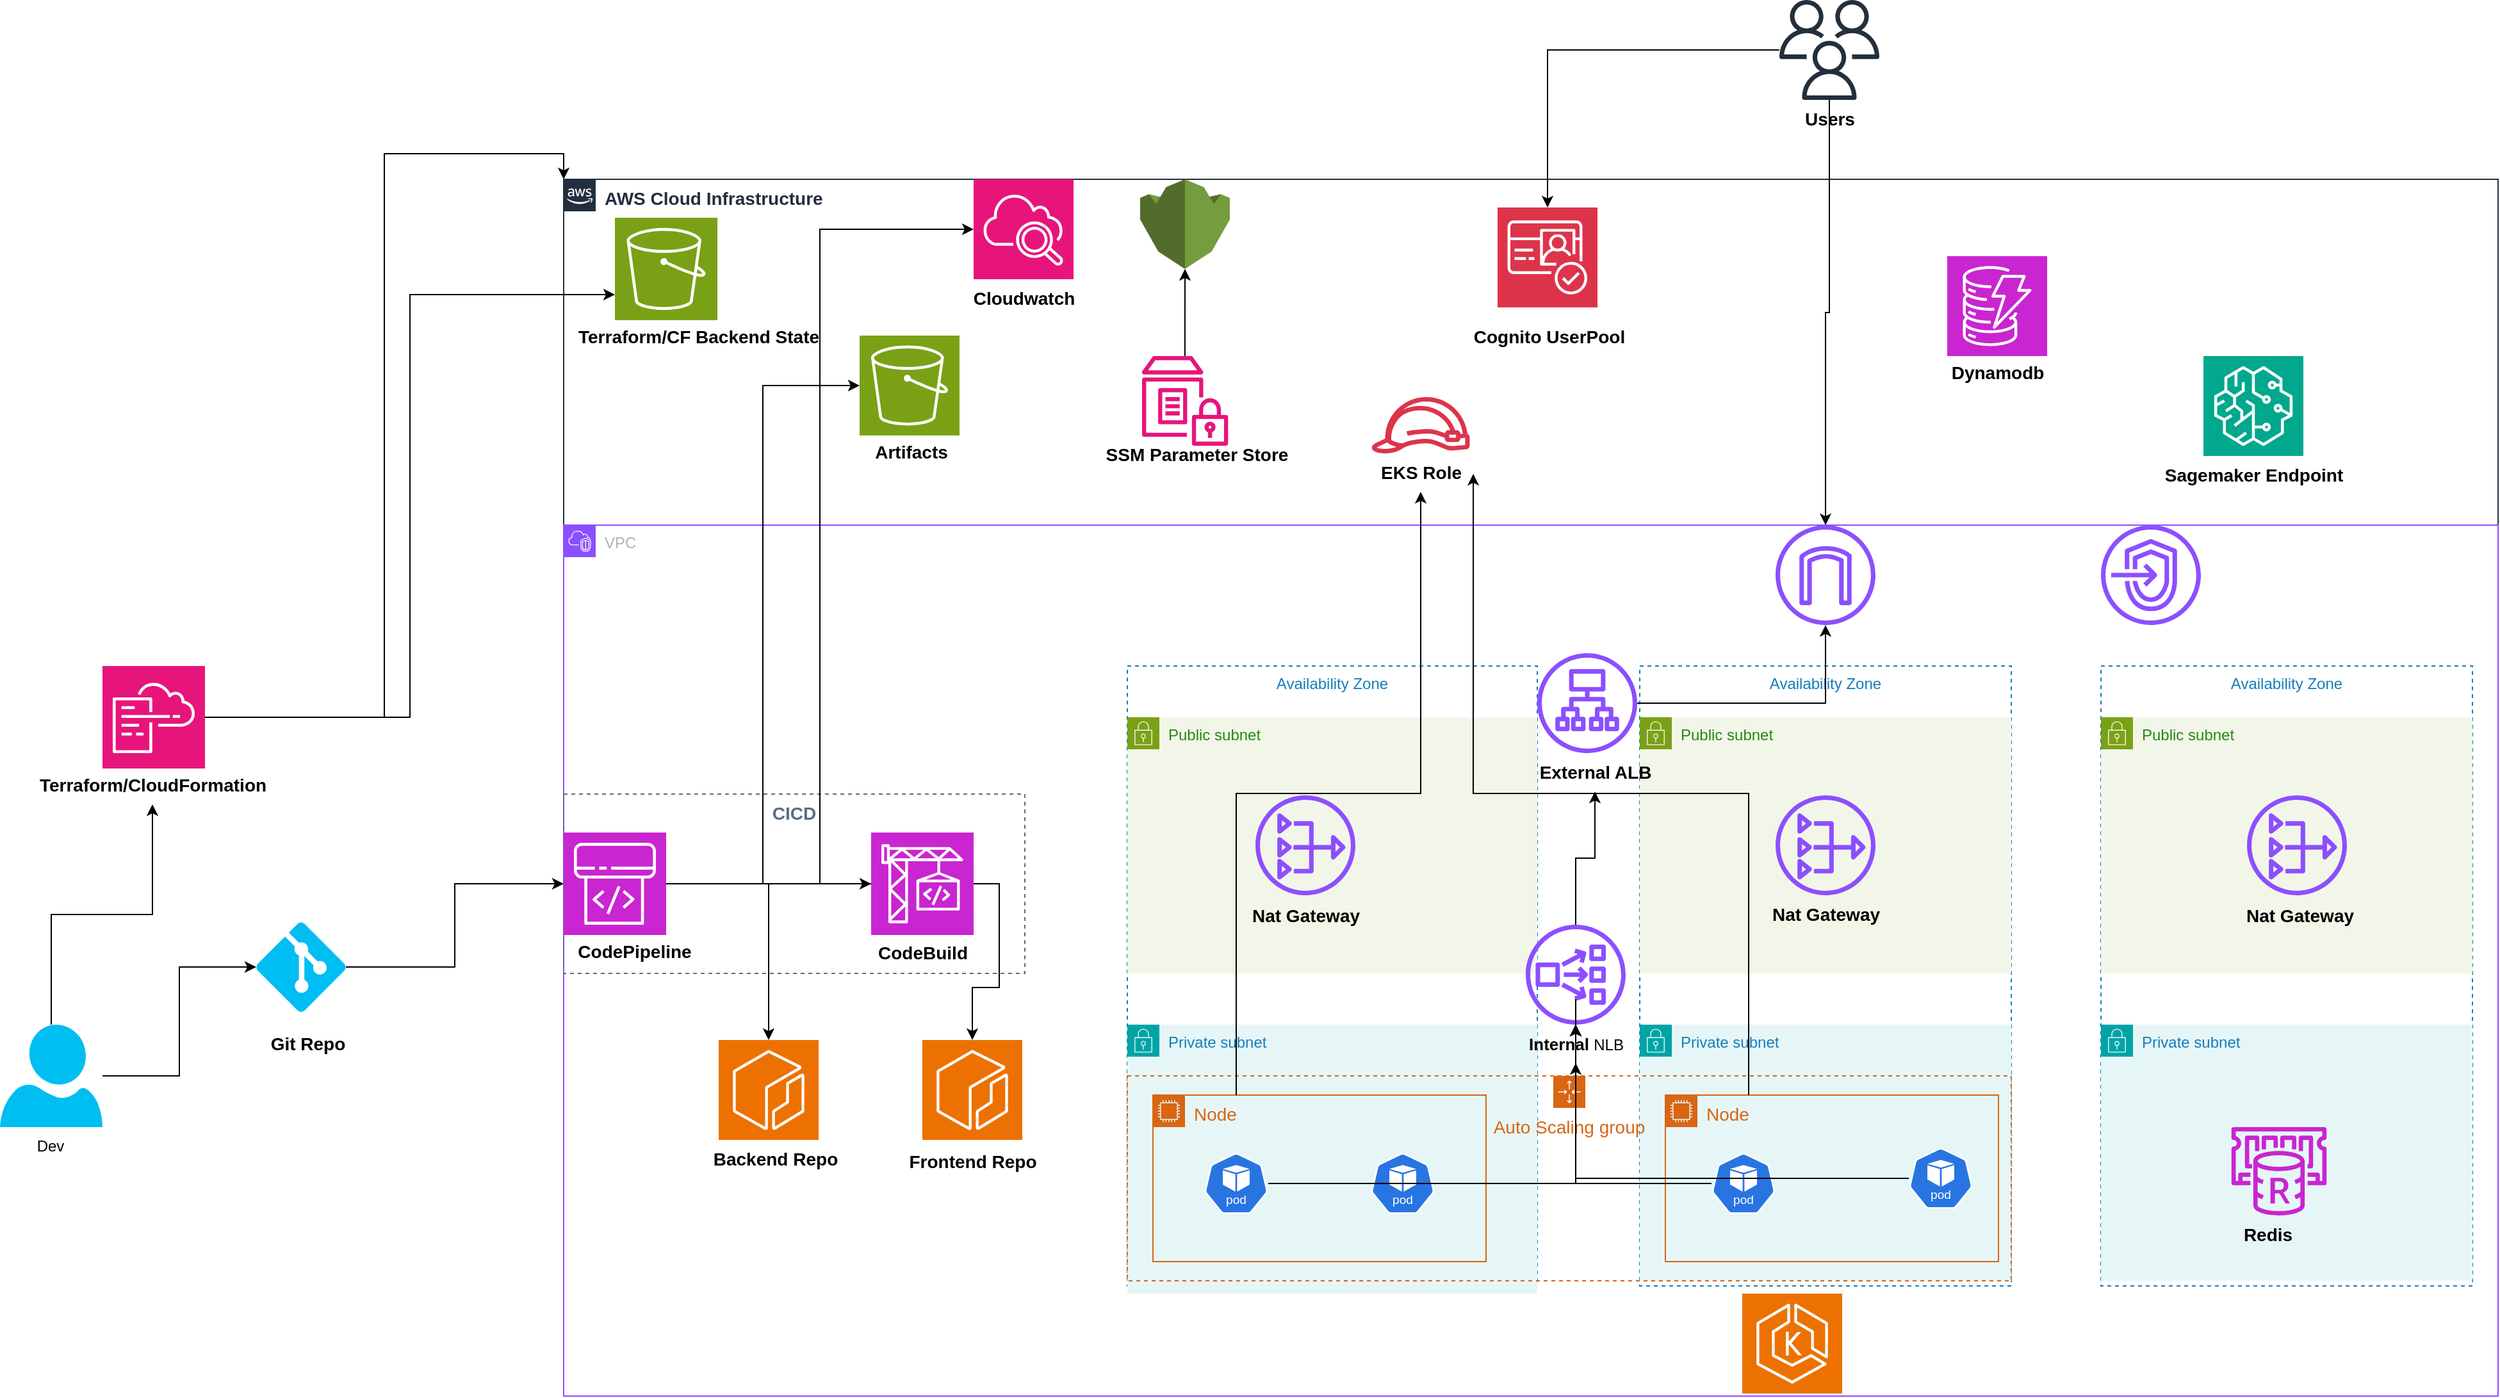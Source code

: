<mxfile version="24.2.8" type="github">
  <diagram id="Ht1M8jgEwFfnCIfOTk4-" name="Page-1">
    <mxGraphModel dx="2407" dy="1789" grid="1" gridSize="10" guides="1" tooltips="1" connect="1" arrows="1" fold="1" page="1" pageScale="1" pageWidth="1169" pageHeight="827" math="0" shadow="0">
      <root>
        <mxCell id="0" />
        <mxCell id="1" parent="0" />
        <mxCell id="c2jffzd3dU6k3eYHks2j-16" style="edgeStyle=orthogonalEdgeStyle;rounded=0;orthogonalLoop=1;jettySize=auto;html=1;" edge="1" parent="1" source="c2jffzd3dU6k3eYHks2j-3" target="c2jffzd3dU6k3eYHks2j-14">
          <mxGeometry relative="1" as="geometry" />
        </mxCell>
        <mxCell id="c2jffzd3dU6k3eYHks2j-3" value="" style="verticalLabelPosition=bottom;html=1;verticalAlign=top;align=center;strokeColor=none;fillColor=#00BEF2;shape=mxgraph.azure.user;rotation=0;" vertex="1" parent="1">
          <mxGeometry y="560" width="80" height="80" as="geometry" />
        </mxCell>
        <mxCell id="c2jffzd3dU6k3eYHks2j-12" style="edgeStyle=orthogonalEdgeStyle;rounded=0;orthogonalLoop=1;jettySize=auto;html=1;entryX=0;entryY=0;entryDx=0;entryDy=0;" edge="1" parent="1" source="c2jffzd3dU6k3eYHks2j-5" target="c2jffzd3dU6k3eYHks2j-7">
          <mxGeometry relative="1" as="geometry" />
        </mxCell>
        <mxCell id="c2jffzd3dU6k3eYHks2j-5" value="" style="sketch=0;points=[[0,0,0],[0.25,0,0],[0.5,0,0],[0.75,0,0],[1,0,0],[0,1,0],[0.25,1,0],[0.5,1,0],[0.75,1,0],[1,1,0],[0,0.25,0],[0,0.5,0],[0,0.75,0],[1,0.25,0],[1,0.5,0],[1,0.75,0]];points=[[0,0,0],[0.25,0,0],[0.5,0,0],[0.75,0,0],[1,0,0],[0,1,0],[0.25,1,0],[0.5,1,0],[0.75,1,0],[1,1,0],[0,0.25,0],[0,0.5,0],[0,0.75,0],[1,0.25,0],[1,0.5,0],[1,0.75,0]];outlineConnect=0;fontColor=#232F3E;fillColor=#E7157B;strokeColor=#ffffff;dashed=0;verticalLabelPosition=bottom;verticalAlign=top;align=center;html=1;fontSize=12;fontStyle=0;aspect=fixed;shape=mxgraph.aws4.resourceIcon;resIcon=mxgraph.aws4.cloudformation;rotation=0;" vertex="1" parent="1">
          <mxGeometry x="80" y="280" width="80" height="80" as="geometry" />
        </mxCell>
        <mxCell id="c2jffzd3dU6k3eYHks2j-7" value="&lt;font style=&quot;font-size: 14px;&quot;&gt;&lt;b&gt;AWS Cloud Infrastructure&lt;/b&gt;&lt;/font&gt;" style="points=[[0,0],[0.25,0],[0.5,0],[0.75,0],[1,0],[1,0.25],[1,0.5],[1,0.75],[1,1],[0.75,1],[0.5,1],[0.25,1],[0,1],[0,0.75],[0,0.5],[0,0.25]];outlineConnect=0;gradientColor=none;html=1;whiteSpace=wrap;fontSize=12;fontStyle=0;container=1;pointerEvents=0;collapsible=0;recursiveResize=0;shape=mxgraph.aws4.group;grIcon=mxgraph.aws4.group_aws_cloud_alt;strokeColor=#232F3E;fillColor=none;verticalAlign=top;align=left;spacingLeft=30;fontColor=#232F3E;dashed=0;movable=0;resizable=0;rotatable=0;deletable=0;editable=0;locked=1;connectable=0;" vertex="1" parent="1">
          <mxGeometry x="440" y="-100" width="1510" height="950" as="geometry" />
        </mxCell>
        <mxCell id="c2jffzd3dU6k3eYHks2j-8" value="VPC" style="points=[[0,0],[0.25,0],[0.5,0],[0.75,0],[1,0],[1,0.25],[1,0.5],[1,0.75],[1,1],[0.75,1],[0.5,1],[0.25,1],[0,1],[0,0.75],[0,0.5],[0,0.25]];outlineConnect=0;gradientColor=none;html=1;whiteSpace=wrap;fontSize=12;fontStyle=0;container=1;pointerEvents=0;collapsible=0;recursiveResize=0;shape=mxgraph.aws4.group;grIcon=mxgraph.aws4.group_vpc2;strokeColor=#8C4FFF;fillColor=none;verticalAlign=top;align=left;spacingLeft=30;fontColor=#AAB7B8;dashed=0;movable=1;resizable=1;rotatable=1;deletable=1;editable=1;locked=0;connectable=1;" vertex="1" parent="c2jffzd3dU6k3eYHks2j-7">
          <mxGeometry y="270" width="1510" height="680" as="geometry" />
        </mxCell>
        <mxCell id="c2jffzd3dU6k3eYHks2j-17" value="&lt;b&gt;&lt;font style=&quot;font-size: 14px;&quot;&gt;CICD&lt;/font&gt;&lt;/b&gt;" style="fillColor=none;strokeColor=#5A6C86;dashed=1;verticalAlign=top;fontStyle=0;fontColor=#5A6C86;whiteSpace=wrap;html=1;movable=1;resizable=1;rotatable=1;deletable=1;editable=1;locked=0;connectable=1;" vertex="1" parent="c2jffzd3dU6k3eYHks2j-8">
          <mxGeometry y="210" width="360" height="140" as="geometry" />
        </mxCell>
        <mxCell id="c2jffzd3dU6k3eYHks2j-20" value="" style="sketch=0;points=[[0,0,0],[0.25,0,0],[0.5,0,0],[0.75,0,0],[1,0,0],[0,1,0],[0.25,1,0],[0.5,1,0],[0.75,1,0],[1,1,0],[0,0.25,0],[0,0.5,0],[0,0.75,0],[1,0.25,0],[1,0.5,0],[1,0.75,0]];outlineConnect=0;fontColor=#232F3E;fillColor=#C925D1;strokeColor=#ffffff;dashed=0;verticalLabelPosition=bottom;verticalAlign=top;align=center;html=1;fontSize=12;fontStyle=0;aspect=fixed;shape=mxgraph.aws4.resourceIcon;resIcon=mxgraph.aws4.codepipeline;rotation=0;" vertex="1" parent="c2jffzd3dU6k3eYHks2j-8">
          <mxGeometry y="240" width="80" height="80" as="geometry" />
        </mxCell>
        <mxCell id="c2jffzd3dU6k3eYHks2j-21" value="&lt;font style=&quot;font-size: 14px;&quot;&gt;&lt;b&gt;CodePipeline&lt;/b&gt;&lt;/font&gt;&lt;div&gt;&lt;br&gt;&lt;/div&gt;" style="text;html=1;align=center;verticalAlign=middle;resizable=0;points=[];autosize=1;strokeColor=none;fillColor=none;" vertex="1" parent="c2jffzd3dU6k3eYHks2j-8">
          <mxGeometry y="320" width="110" height="40" as="geometry" />
        </mxCell>
        <mxCell id="c2jffzd3dU6k3eYHks2j-38" style="edgeStyle=orthogonalEdgeStyle;rounded=0;orthogonalLoop=1;jettySize=auto;html=1;exitX=0;exitY=0.5;exitDx=0;exitDy=0;exitPerimeter=0;" edge="1" parent="c2jffzd3dU6k3eYHks2j-8" source="c2jffzd3dU6k3eYHks2j-25" target="c2jffzd3dU6k3eYHks2j-33">
          <mxGeometry relative="1" as="geometry" />
        </mxCell>
        <mxCell id="c2jffzd3dU6k3eYHks2j-39" style="edgeStyle=orthogonalEdgeStyle;rounded=0;orthogonalLoop=1;jettySize=auto;html=1;exitX=1;exitY=0.5;exitDx=0;exitDy=0;exitPerimeter=0;" edge="1" parent="c2jffzd3dU6k3eYHks2j-8" source="c2jffzd3dU6k3eYHks2j-25" target="c2jffzd3dU6k3eYHks2j-34">
          <mxGeometry relative="1" as="geometry" />
        </mxCell>
        <mxCell id="c2jffzd3dU6k3eYHks2j-25" value="" style="sketch=0;points=[[0,0,0],[0.25,0,0],[0.5,0,0],[0.75,0,0],[1,0,0],[0,1,0],[0.25,1,0],[0.5,1,0],[0.75,1,0],[1,1,0],[0,0.25,0],[0,0.5,0],[0,0.75,0],[1,0.25,0],[1,0.5,0],[1,0.75,0]];outlineConnect=0;fontColor=#232F3E;fillColor=#C925D1;strokeColor=#ffffff;dashed=0;verticalLabelPosition=bottom;verticalAlign=top;align=center;html=1;fontSize=12;fontStyle=0;aspect=fixed;shape=mxgraph.aws4.resourceIcon;resIcon=mxgraph.aws4.codebuild;rotation=0;" vertex="1" parent="c2jffzd3dU6k3eYHks2j-8">
          <mxGeometry x="240" y="240" width="80" height="80" as="geometry" />
        </mxCell>
        <mxCell id="c2jffzd3dU6k3eYHks2j-26" style="edgeStyle=orthogonalEdgeStyle;rounded=0;orthogonalLoop=1;jettySize=auto;html=1;exitX=0.5;exitY=1;exitDx=0;exitDy=0;" edge="1" parent="c2jffzd3dU6k3eYHks2j-8" source="c2jffzd3dU6k3eYHks2j-17" target="c2jffzd3dU6k3eYHks2j-17">
          <mxGeometry relative="1" as="geometry" />
        </mxCell>
        <mxCell id="c2jffzd3dU6k3eYHks2j-29" value="&lt;font style=&quot;font-size: 14px;&quot;&gt;&lt;b&gt;CodeBuild&lt;/b&gt;&lt;/font&gt;" style="text;html=1;align=center;verticalAlign=middle;resizable=0;points=[];autosize=1;strokeColor=none;fillColor=none;" vertex="1" parent="c2jffzd3dU6k3eYHks2j-8">
          <mxGeometry x="235" y="319" width="90" height="30" as="geometry" />
        </mxCell>
        <mxCell id="c2jffzd3dU6k3eYHks2j-33" value="" style="sketch=0;points=[[0,0,0],[0.25,0,0],[0.5,0,0],[0.75,0,0],[1,0,0],[0,1,0],[0.25,1,0],[0.5,1,0],[0.75,1,0],[1,1,0],[0,0.25,0],[0,0.5,0],[0,0.75,0],[1,0.25,0],[1,0.5,0],[1,0.75,0]];outlineConnect=0;fontColor=#232F3E;fillColor=#ED7100;strokeColor=#ffffff;dashed=0;verticalLabelPosition=bottom;verticalAlign=top;align=center;html=1;fontSize=12;fontStyle=0;aspect=fixed;shape=mxgraph.aws4.resourceIcon;resIcon=mxgraph.aws4.ecr;" vertex="1" parent="c2jffzd3dU6k3eYHks2j-8">
          <mxGeometry x="121" y="402" width="78" height="78" as="geometry" />
        </mxCell>
        <mxCell id="c2jffzd3dU6k3eYHks2j-34" value="" style="sketch=0;points=[[0,0,0],[0.25,0,0],[0.5,0,0],[0.75,0,0],[1,0,0],[0,1,0],[0.25,1,0],[0.5,1,0],[0.75,1,0],[1,1,0],[0,0.25,0],[0,0.5,0],[0,0.75,0],[1,0.25,0],[1,0.5,0],[1,0.75,0]];outlineConnect=0;fontColor=#232F3E;fillColor=#ED7100;strokeColor=#ffffff;dashed=0;verticalLabelPosition=bottom;verticalAlign=top;align=center;html=1;fontSize=12;fontStyle=0;aspect=fixed;shape=mxgraph.aws4.resourceIcon;resIcon=mxgraph.aws4.ecr;" vertex="1" parent="c2jffzd3dU6k3eYHks2j-8">
          <mxGeometry x="280" y="402" width="78" height="78" as="geometry" />
        </mxCell>
        <mxCell id="c2jffzd3dU6k3eYHks2j-36" value="&lt;font style=&quot;font-size: 14px;&quot;&gt;&lt;b&gt;Backend Repo&lt;/b&gt;&lt;/font&gt;" style="text;html=1;align=center;verticalAlign=middle;resizable=0;points=[];autosize=1;strokeColor=none;fillColor=none;" vertex="1" parent="c2jffzd3dU6k3eYHks2j-8">
          <mxGeometry x="105" y="480" width="120" height="30" as="geometry" />
        </mxCell>
        <mxCell id="c2jffzd3dU6k3eYHks2j-37" value="&lt;font style=&quot;font-size: 14px;&quot;&gt;&lt;b&gt;Frontend Repo&lt;/b&gt;&lt;/font&gt;&lt;div style=&quot;font-size: 14px;&quot;&gt;&lt;br&gt;&lt;/div&gt;" style="text;html=1;align=center;verticalAlign=middle;resizable=0;points=[];autosize=1;strokeColor=none;fillColor=none;" vertex="1" parent="c2jffzd3dU6k3eYHks2j-8">
          <mxGeometry x="259" y="480" width="120" height="50" as="geometry" />
        </mxCell>
        <mxCell id="c2jffzd3dU6k3eYHks2j-40" style="edgeStyle=orthogonalEdgeStyle;rounded=0;orthogonalLoop=1;jettySize=auto;html=1;entryX=0;entryY=0.5;entryDx=0;entryDy=0;entryPerimeter=0;" edge="1" parent="c2jffzd3dU6k3eYHks2j-8" source="c2jffzd3dU6k3eYHks2j-20" target="c2jffzd3dU6k3eYHks2j-25">
          <mxGeometry relative="1" as="geometry" />
        </mxCell>
        <mxCell id="c2jffzd3dU6k3eYHks2j-68" value="Availability Zone" style="fillColor=none;strokeColor=#147EBA;dashed=1;verticalAlign=top;fontStyle=0;fontColor=#147EBA;whiteSpace=wrap;html=1;" vertex="1" parent="c2jffzd3dU6k3eYHks2j-8">
          <mxGeometry x="440" y="110" width="320" height="484" as="geometry" />
        </mxCell>
        <mxCell id="c2jffzd3dU6k3eYHks2j-84" value="Availability Zone" style="fillColor=none;strokeColor=#147EBA;dashed=1;verticalAlign=top;fontStyle=0;fontColor=#147EBA;whiteSpace=wrap;html=1;" vertex="1" parent="c2jffzd3dU6k3eYHks2j-8">
          <mxGeometry x="840" y="110" width="290" height="484" as="geometry" />
        </mxCell>
        <mxCell id="c2jffzd3dU6k3eYHks2j-85" value="Private subnet" style="points=[[0,0],[0.25,0],[0.5,0],[0.75,0],[1,0],[1,0.25],[1,0.5],[1,0.75],[1,1],[0.75,1],[0.5,1],[0.25,1],[0,1],[0,0.75],[0,0.5],[0,0.25]];outlineConnect=0;gradientColor=none;html=1;whiteSpace=wrap;fontSize=12;fontStyle=0;container=1;pointerEvents=0;collapsible=0;recursiveResize=0;shape=mxgraph.aws4.group;grIcon=mxgraph.aws4.group_security_group;grStroke=0;strokeColor=#00A4A6;fillColor=#E6F6F7;verticalAlign=top;align=left;spacingLeft=30;fontColor=#147EBA;dashed=0;movable=0;resizable=0;rotatable=0;deletable=0;editable=0;locked=1;connectable=0;" vertex="1" parent="c2jffzd3dU6k3eYHks2j-8">
          <mxGeometry x="440" y="390" width="320" height="210" as="geometry" />
        </mxCell>
        <mxCell id="c2jffzd3dU6k3eYHks2j-88" value="Private subnet" style="points=[[0,0],[0.25,0],[0.5,0],[0.75,0],[1,0],[1,0.25],[1,0.5],[1,0.75],[1,1],[0.75,1],[0.5,1],[0.25,1],[0,1],[0,0.75],[0,0.5],[0,0.25]];outlineConnect=0;gradientColor=none;html=1;whiteSpace=wrap;fontSize=12;fontStyle=0;container=1;pointerEvents=0;collapsible=0;recursiveResize=0;shape=mxgraph.aws4.group;grIcon=mxgraph.aws4.group_security_group;grStroke=0;strokeColor=#00A4A6;fillColor=#E6F6F7;verticalAlign=top;align=left;spacingLeft=30;fontColor=#147EBA;dashed=0;" vertex="1" parent="c2jffzd3dU6k3eYHks2j-8">
          <mxGeometry x="840" y="390" width="290" height="200" as="geometry" />
        </mxCell>
        <mxCell id="c2jffzd3dU6k3eYHks2j-89" value="Availability Zone" style="fillColor=none;strokeColor=#147EBA;dashed=1;verticalAlign=top;fontStyle=0;fontColor=#147EBA;whiteSpace=wrap;html=1;" vertex="1" parent="c2jffzd3dU6k3eYHks2j-8">
          <mxGeometry x="1200" y="110" width="290" height="484" as="geometry" />
        </mxCell>
        <mxCell id="c2jffzd3dU6k3eYHks2j-109" value="Private subnet" style="points=[[0,0],[0.25,0],[0.5,0],[0.75,0],[1,0],[1,0.25],[1,0.5],[1,0.75],[1,1],[0.75,1],[0.5,1],[0.25,1],[0,1],[0,0.75],[0,0.5],[0,0.25]];outlineConnect=0;gradientColor=none;html=1;whiteSpace=wrap;fontSize=12;fontStyle=0;container=1;pointerEvents=0;collapsible=0;recursiveResize=0;shape=mxgraph.aws4.group;grIcon=mxgraph.aws4.group_security_group;grStroke=0;strokeColor=#00A4A6;fillColor=#E6F6F7;verticalAlign=top;align=left;spacingLeft=30;fontColor=#147EBA;dashed=0;" vertex="1" parent="c2jffzd3dU6k3eYHks2j-8">
          <mxGeometry x="1200" y="390" width="290" height="200" as="geometry" />
        </mxCell>
        <mxCell id="c2jffzd3dU6k3eYHks2j-113" value="" style="sketch=0;outlineConnect=0;fontColor=#232F3E;gradientColor=none;fillColor=#8C4FFF;strokeColor=none;dashed=0;verticalLabelPosition=bottom;verticalAlign=top;align=center;html=1;fontSize=12;fontStyle=0;aspect=fixed;pointerEvents=1;shape=mxgraph.aws4.internet_gateway;" vertex="1" parent="c2jffzd3dU6k3eYHks2j-8">
          <mxGeometry x="946" width="78" height="78" as="geometry" />
        </mxCell>
        <mxCell id="c2jffzd3dU6k3eYHks2j-121" value="Public subnet" style="points=[[0,0],[0.25,0],[0.5,0],[0.75,0],[1,0],[1,0.25],[1,0.5],[1,0.75],[1,1],[0.75,1],[0.5,1],[0.25,1],[0,1],[0,0.75],[0,0.5],[0,0.25]];outlineConnect=0;gradientColor=none;html=1;whiteSpace=wrap;fontSize=12;fontStyle=0;container=1;pointerEvents=0;collapsible=0;recursiveResize=0;shape=mxgraph.aws4.group;grIcon=mxgraph.aws4.group_security_group;grStroke=0;strokeColor=#7AA116;fillColor=#F2F6E8;verticalAlign=top;align=left;spacingLeft=30;fontColor=#248814;dashed=0;" vertex="1" parent="c2jffzd3dU6k3eYHks2j-8">
          <mxGeometry x="440" y="150" width="320" height="200" as="geometry" />
        </mxCell>
        <mxCell id="c2jffzd3dU6k3eYHks2j-122" value="Public subnet" style="points=[[0,0],[0.25,0],[0.5,0],[0.75,0],[1,0],[1,0.25],[1,0.5],[1,0.75],[1,1],[0.75,1],[0.5,1],[0.25,1],[0,1],[0,0.75],[0,0.5],[0,0.25]];outlineConnect=0;gradientColor=none;html=1;whiteSpace=wrap;fontSize=12;fontStyle=0;container=1;pointerEvents=0;collapsible=0;recursiveResize=0;shape=mxgraph.aws4.group;grIcon=mxgraph.aws4.group_security_group;grStroke=0;strokeColor=#7AA116;fillColor=#F2F6E8;verticalAlign=top;align=left;spacingLeft=30;fontColor=#248814;dashed=0;" vertex="1" parent="c2jffzd3dU6k3eYHks2j-8">
          <mxGeometry x="840" y="150" width="290" height="200" as="geometry" />
        </mxCell>
        <mxCell id="c2jffzd3dU6k3eYHks2j-126" value="" style="sketch=0;outlineConnect=0;fontColor=#232F3E;gradientColor=none;fillColor=#8C4FFF;strokeColor=none;dashed=0;verticalLabelPosition=bottom;verticalAlign=top;align=center;html=1;fontSize=12;fontStyle=0;aspect=fixed;pointerEvents=1;shape=mxgraph.aws4.nat_gateway;" vertex="1" parent="c2jffzd3dU6k3eYHks2j-122">
          <mxGeometry x="106" y="61" width="78" height="78" as="geometry" />
        </mxCell>
        <mxCell id="c2jffzd3dU6k3eYHks2j-128" value="&lt;font style=&quot;font-size: 14px;&quot;&gt;&lt;b&gt;Nat Gateway&lt;/b&gt;&lt;/font&gt;" style="text;html=1;align=center;verticalAlign=middle;resizable=0;points=[];autosize=1;strokeColor=none;fillColor=none;" vertex="1" parent="c2jffzd3dU6k3eYHks2j-122">
          <mxGeometry x="90" y="139" width="110" height="30" as="geometry" />
        </mxCell>
        <mxCell id="c2jffzd3dU6k3eYHks2j-123" value="Public subnet" style="points=[[0,0],[0.25,0],[0.5,0],[0.75,0],[1,0],[1,0.25],[1,0.5],[1,0.75],[1,1],[0.75,1],[0.5,1],[0.25,1],[0,1],[0,0.75],[0,0.5],[0,0.25]];outlineConnect=0;gradientColor=none;html=1;whiteSpace=wrap;fontSize=12;fontStyle=0;container=1;pointerEvents=0;collapsible=0;recursiveResize=0;shape=mxgraph.aws4.group;grIcon=mxgraph.aws4.group_security_group;grStroke=0;strokeColor=#7AA116;fillColor=#F2F6E8;verticalAlign=top;align=left;spacingLeft=30;fontColor=#248814;dashed=0;" vertex="1" parent="c2jffzd3dU6k3eYHks2j-8">
          <mxGeometry x="1200" y="150" width="290" height="200" as="geometry" />
        </mxCell>
        <mxCell id="c2jffzd3dU6k3eYHks2j-127" value="" style="sketch=0;outlineConnect=0;fontColor=#232F3E;gradientColor=none;fillColor=#8C4FFF;strokeColor=none;dashed=0;verticalLabelPosition=bottom;verticalAlign=top;align=center;html=1;fontSize=12;fontStyle=0;aspect=fixed;pointerEvents=1;shape=mxgraph.aws4.nat_gateway;" vertex="1" parent="c2jffzd3dU6k3eYHks2j-123">
          <mxGeometry x="114" y="61" width="78" height="78" as="geometry" />
        </mxCell>
        <mxCell id="c2jffzd3dU6k3eYHks2j-124" value="" style="sketch=0;outlineConnect=0;fontColor=#232F3E;gradientColor=none;fillColor=#8C4FFF;strokeColor=none;dashed=0;verticalLabelPosition=bottom;verticalAlign=top;align=center;html=1;fontSize=12;fontStyle=0;aspect=fixed;pointerEvents=1;shape=mxgraph.aws4.endpoints;" vertex="1" parent="c2jffzd3dU6k3eYHks2j-8">
          <mxGeometry x="1200" width="78" height="78" as="geometry" />
        </mxCell>
        <mxCell id="c2jffzd3dU6k3eYHks2j-125" value="" style="sketch=0;outlineConnect=0;fontColor=#232F3E;gradientColor=none;fillColor=#8C4FFF;strokeColor=none;dashed=0;verticalLabelPosition=bottom;verticalAlign=top;align=center;html=1;fontSize=12;fontStyle=0;aspect=fixed;pointerEvents=1;shape=mxgraph.aws4.nat_gateway;" vertex="1" parent="c2jffzd3dU6k3eYHks2j-8">
          <mxGeometry x="540" y="211" width="78" height="78" as="geometry" />
        </mxCell>
        <mxCell id="c2jffzd3dU6k3eYHks2j-129" value="&lt;font style=&quot;font-size: 14px;&quot;&gt;&lt;b&gt;Nat Gateway&lt;/b&gt;&lt;/font&gt;" style="text;html=1;align=center;verticalAlign=middle;resizable=0;points=[];autosize=1;strokeColor=none;fillColor=none;" vertex="1" parent="c2jffzd3dU6k3eYHks2j-8">
          <mxGeometry x="1300" y="290" width="110" height="30" as="geometry" />
        </mxCell>
        <mxCell id="c2jffzd3dU6k3eYHks2j-130" value="&lt;font style=&quot;font-size: 14px;&quot;&gt;&lt;b&gt;Nat Gateway&lt;/b&gt;&lt;/font&gt;" style="text;html=1;align=center;verticalAlign=middle;resizable=0;points=[];autosize=1;strokeColor=none;fillColor=none;" vertex="1" parent="c2jffzd3dU6k3eYHks2j-8">
          <mxGeometry x="524" y="290" width="110" height="30" as="geometry" />
        </mxCell>
        <mxCell id="c2jffzd3dU6k3eYHks2j-131" value="" style="sketch=0;points=[[0,0,0],[0.25,0,0],[0.5,0,0],[0.75,0,0],[1,0,0],[0,1,0],[0.25,1,0],[0.5,1,0],[0.75,1,0],[1,1,0],[0,0.25,0],[0,0.5,0],[0,0.75,0],[1,0.25,0],[1,0.5,0],[1,0.75,0]];outlineConnect=0;fontColor=#232F3E;fillColor=#ED7100;strokeColor=#ffffff;dashed=0;verticalLabelPosition=bottom;verticalAlign=top;align=center;html=1;fontSize=12;fontStyle=0;aspect=fixed;shape=mxgraph.aws4.resourceIcon;resIcon=mxgraph.aws4.eks;" vertex="1" parent="c2jffzd3dU6k3eYHks2j-8">
          <mxGeometry x="920" y="600" width="78" height="78" as="geometry" />
        </mxCell>
        <mxCell id="c2jffzd3dU6k3eYHks2j-6" value="" style="sketch=0;points=[[0,0,0],[0.25,0,0],[0.5,0,0],[0.75,0,0],[1,0,0],[0,1,0],[0.25,1,0],[0.5,1,0],[0.75,1,0],[1,1,0],[0,0.25,0],[0,0.5,0],[0,0.75,0],[1,0.25,0],[1,0.5,0],[1,0.75,0]];outlineConnect=0;fontColor=#232F3E;fillColor=#7AA116;strokeColor=#ffffff;dashed=0;verticalLabelPosition=bottom;verticalAlign=top;align=center;html=1;fontSize=12;fontStyle=0;aspect=fixed;shape=mxgraph.aws4.resourceIcon;resIcon=mxgraph.aws4.s3;rotation=0;" vertex="1" parent="c2jffzd3dU6k3eYHks2j-7">
          <mxGeometry x="40" y="30" width="80" height="80" as="geometry" />
        </mxCell>
        <mxCell id="c2jffzd3dU6k3eYHks2j-9" value="&lt;font style=&quot;font-size: 14px;&quot;&gt;&lt;b&gt;Terraform/CF Backend State&lt;/b&gt;&lt;/font&gt;" style="text;html=1;align=center;verticalAlign=middle;resizable=0;points=[];autosize=1;strokeColor=none;fillColor=none;" vertex="1" parent="c2jffzd3dU6k3eYHks2j-7">
          <mxGeometry y="108" width="210" height="30" as="geometry" />
        </mxCell>
        <mxCell id="c2jffzd3dU6k3eYHks2j-45" value="" style="sketch=0;points=[[0,0,0],[0.25,0,0],[0.5,0,0],[0.75,0,0],[1,0,0],[0,1,0],[0.25,1,0],[0.5,1,0],[0.75,1,0],[1,1,0],[0,0.25,0],[0,0.5,0],[0,0.75,0],[1,0.25,0],[1,0.5,0],[1,0.75,0]];points=[[0,0,0],[0.25,0,0],[0.5,0,0],[0.75,0,0],[1,0,0],[0,1,0],[0.25,1,0],[0.5,1,0],[0.75,1,0],[1,1,0],[0,0.25,0],[0,0.5,0],[0,0.75,0],[1,0.25,0],[1,0.5,0],[1,0.75,0]];outlineConnect=0;fontColor=#232F3E;fillColor=#E7157B;strokeColor=#ffffff;dashed=0;verticalLabelPosition=bottom;verticalAlign=top;align=center;html=1;fontSize=12;fontStyle=0;aspect=fixed;shape=mxgraph.aws4.resourceIcon;resIcon=mxgraph.aws4.cloudwatch_2;" vertex="1" parent="c2jffzd3dU6k3eYHks2j-7">
          <mxGeometry x="320" width="78" height="78" as="geometry" />
        </mxCell>
        <mxCell id="c2jffzd3dU6k3eYHks2j-46" value="&lt;font style=&quot;font-size: 14px;&quot;&gt;&lt;b&gt;Cloudwatch&lt;/b&gt;&lt;/font&gt;" style="text;html=1;align=center;verticalAlign=middle;resizable=0;points=[];autosize=1;strokeColor=none;fillColor=none;" vertex="1" parent="c2jffzd3dU6k3eYHks2j-7">
          <mxGeometry x="309" y="78" width="100" height="30" as="geometry" />
        </mxCell>
        <mxCell id="c2jffzd3dU6k3eYHks2j-47" style="edgeStyle=orthogonalEdgeStyle;rounded=0;orthogonalLoop=1;jettySize=auto;html=1;entryX=0;entryY=0.5;entryDx=0;entryDy=0;entryPerimeter=0;" edge="1" parent="c2jffzd3dU6k3eYHks2j-7" source="c2jffzd3dU6k3eYHks2j-20" target="c2jffzd3dU6k3eYHks2j-45">
          <mxGeometry relative="1" as="geometry" />
        </mxCell>
        <mxCell id="c2jffzd3dU6k3eYHks2j-56" style="edgeStyle=orthogonalEdgeStyle;rounded=0;orthogonalLoop=1;jettySize=auto;html=1;" edge="1" parent="c2jffzd3dU6k3eYHks2j-7" source="c2jffzd3dU6k3eYHks2j-32" target="c2jffzd3dU6k3eYHks2j-31">
          <mxGeometry relative="1" as="geometry" />
        </mxCell>
        <mxCell id="c2jffzd3dU6k3eYHks2j-32" value="" style="sketch=0;outlineConnect=0;fontColor=#232F3E;gradientColor=none;fillColor=#E7157B;strokeColor=none;dashed=0;verticalLabelPosition=bottom;verticalAlign=top;align=center;html=1;fontSize=12;fontStyle=0;aspect=fixed;pointerEvents=1;shape=mxgraph.aws4.parameter_store;rotation=0;" vertex="1" parent="c2jffzd3dU6k3eYHks2j-7">
          <mxGeometry x="450" y="138" width="70" height="70" as="geometry" />
        </mxCell>
        <mxCell id="c2jffzd3dU6k3eYHks2j-31" value="" style="outlineConnect=0;dashed=0;verticalLabelPosition=bottom;verticalAlign=top;align=center;html=1;shape=mxgraph.aws3.kms;fillColor=#759C3E;gradientColor=none;rotation=0;" vertex="1" parent="c2jffzd3dU6k3eYHks2j-7">
          <mxGeometry x="450" width="70" height="70" as="geometry" />
        </mxCell>
        <mxCell id="c2jffzd3dU6k3eYHks2j-42" value="&lt;font style=&quot;font-size: 14px;&quot;&gt;&lt;b&gt;SSM Parameter Store&lt;/b&gt;&lt;/font&gt;" style="text;html=1;align=center;verticalAlign=middle;resizable=0;points=[];autosize=1;strokeColor=none;fillColor=none;" vertex="1" parent="c2jffzd3dU6k3eYHks2j-7">
          <mxGeometry x="409" y="200" width="170" height="30" as="geometry" />
        </mxCell>
        <mxCell id="c2jffzd3dU6k3eYHks2j-54" value="" style="sketch=0;points=[[0,0,0],[0.25,0,0],[0.5,0,0],[0.75,0,0],[1,0,0],[0,1,0],[0.25,1,0],[0.5,1,0],[0.75,1,0],[1,1,0],[0,0.25,0],[0,0.5,0],[0,0.75,0],[1,0.25,0],[1,0.5,0],[1,0.75,0]];outlineConnect=0;fontColor=#232F3E;fillColor=#DD344C;strokeColor=#ffffff;dashed=0;verticalLabelPosition=bottom;verticalAlign=top;align=center;html=1;fontSize=12;fontStyle=0;aspect=fixed;shape=mxgraph.aws4.resourceIcon;resIcon=mxgraph.aws4.cognito;" vertex="1" parent="c2jffzd3dU6k3eYHks2j-7">
          <mxGeometry x="729" y="22" width="78" height="78" as="geometry" />
        </mxCell>
        <mxCell id="c2jffzd3dU6k3eYHks2j-57" value="&lt;font style=&quot;font-size: 14px;&quot;&gt;&lt;b&gt;Cognito UserPool&lt;/b&gt;&lt;/font&gt;" style="text;html=1;align=center;verticalAlign=middle;resizable=0;points=[];autosize=1;strokeColor=none;fillColor=none;" vertex="1" parent="c2jffzd3dU6k3eYHks2j-7">
          <mxGeometry x="699" y="108" width="140" height="30" as="geometry" />
        </mxCell>
        <mxCell id="c2jffzd3dU6k3eYHks2j-59" value="" style="sketch=0;points=[[0,0,0],[0.25,0,0],[0.5,0,0],[0.75,0,0],[1,0,0],[0,1,0],[0.25,1,0],[0.5,1,0],[0.75,1,0],[1,1,0],[0,0.25,0],[0,0.5,0],[0,0.75,0],[1,0.25,0],[1,0.5,0],[1,0.75,0]];outlineConnect=0;fontColor=#232F3E;fillColor=#7AA116;strokeColor=#ffffff;dashed=0;verticalLabelPosition=bottom;verticalAlign=top;align=center;html=1;fontSize=12;fontStyle=0;aspect=fixed;shape=mxgraph.aws4.resourceIcon;resIcon=mxgraph.aws4.s3;" vertex="1" parent="c2jffzd3dU6k3eYHks2j-7">
          <mxGeometry x="231" y="122" width="78" height="78" as="geometry" />
        </mxCell>
        <mxCell id="c2jffzd3dU6k3eYHks2j-60" value="&lt;font style=&quot;font-size: 14px;&quot;&gt;&lt;b&gt;Artifacts&lt;/b&gt;&lt;/font&gt;" style="text;html=1;align=center;verticalAlign=middle;resizable=0;points=[];autosize=1;strokeColor=none;fillColor=none;" vertex="1" parent="c2jffzd3dU6k3eYHks2j-7">
          <mxGeometry x="231" y="198" width="80" height="30" as="geometry" />
        </mxCell>
        <mxCell id="c2jffzd3dU6k3eYHks2j-61" style="edgeStyle=orthogonalEdgeStyle;rounded=0;orthogonalLoop=1;jettySize=auto;html=1;entryX=0;entryY=0.5;entryDx=0;entryDy=0;entryPerimeter=0;" edge="1" parent="c2jffzd3dU6k3eYHks2j-7" source="c2jffzd3dU6k3eYHks2j-20" target="c2jffzd3dU6k3eYHks2j-59">
          <mxGeometry relative="1" as="geometry" />
        </mxCell>
        <mxCell id="c2jffzd3dU6k3eYHks2j-62" value="" style="sketch=0;points=[[0,0,0],[0.25,0,0],[0.5,0,0],[0.75,0,0],[1,0,0],[0,1,0],[0.25,1,0],[0.5,1,0],[0.75,1,0],[1,1,0],[0,0.25,0],[0,0.5,0],[0,0.75,0],[1,0.25,0],[1,0.5,0],[1,0.75,0]];outlineConnect=0;fontColor=#232F3E;fillColor=#01A88D;strokeColor=#ffffff;dashed=0;verticalLabelPosition=bottom;verticalAlign=top;align=center;html=1;fontSize=12;fontStyle=0;aspect=fixed;shape=mxgraph.aws4.resourceIcon;resIcon=mxgraph.aws4.sagemaker;" vertex="1" parent="c2jffzd3dU6k3eYHks2j-7">
          <mxGeometry x="1280" y="138" width="78" height="78" as="geometry" />
        </mxCell>
        <mxCell id="c2jffzd3dU6k3eYHks2j-63" value="&lt;font style=&quot;font-size: 14px;&quot;&gt;&lt;b&gt;Sagem&lt;/b&gt;&lt;/font&gt;&lt;b style=&quot;background-color: initial; font-size: 14px;&quot;&gt;aker Endpoint&lt;/b&gt;" style="text;html=1;align=center;verticalAlign=middle;resizable=0;points=[];autosize=1;strokeColor=none;fillColor=none;" vertex="1" parent="c2jffzd3dU6k3eYHks2j-7">
          <mxGeometry x="1239" y="216" width="160" height="30" as="geometry" />
        </mxCell>
        <mxCell id="c2jffzd3dU6k3eYHks2j-64" value="" style="sketch=0;points=[[0,0,0],[0.25,0,0],[0.5,0,0],[0.75,0,0],[1,0,0],[0,1,0],[0.25,1,0],[0.5,1,0],[0.75,1,0],[1,1,0],[0,0.25,0],[0,0.5,0],[0,0.75,0],[1,0.25,0],[1,0.5,0],[1,0.75,0]];outlineConnect=0;fontColor=#232F3E;fillColor=#C925D1;strokeColor=#ffffff;dashed=0;verticalLabelPosition=bottom;verticalAlign=top;align=center;html=1;fontSize=12;fontStyle=0;aspect=fixed;shape=mxgraph.aws4.resourceIcon;resIcon=mxgraph.aws4.dynamodb;" vertex="1" parent="c2jffzd3dU6k3eYHks2j-7">
          <mxGeometry x="1080" y="60" width="78" height="78" as="geometry" />
        </mxCell>
        <mxCell id="c2jffzd3dU6k3eYHks2j-65" value="&lt;font style=&quot;font-size: 14px;&quot;&gt;&lt;b&gt;Dynamodb&lt;/b&gt;&lt;/font&gt;&lt;div&gt;&lt;br&gt;&lt;/div&gt;" style="text;html=1;align=center;verticalAlign=middle;resizable=0;points=[];autosize=1;strokeColor=none;fillColor=none;" vertex="1" parent="c2jffzd3dU6k3eYHks2j-7">
          <mxGeometry x="1069" y="138" width="100" height="40" as="geometry" />
        </mxCell>
        <mxCell id="c2jffzd3dU6k3eYHks2j-13" style="edgeStyle=orthogonalEdgeStyle;rounded=0;orthogonalLoop=1;jettySize=auto;html=1;entryX=0;entryY=0.75;entryDx=0;entryDy=0;entryPerimeter=0;" edge="1" parent="1" source="c2jffzd3dU6k3eYHks2j-5" target="c2jffzd3dU6k3eYHks2j-6">
          <mxGeometry relative="1" as="geometry" />
        </mxCell>
        <mxCell id="c2jffzd3dU6k3eYHks2j-14" value="&lt;font style=&quot;font-size: 14px;&quot;&gt;&lt;b&gt;Terraform/CloudFormation&lt;/b&gt;&lt;/font&gt;" style="text;html=1;align=center;verticalAlign=middle;resizable=0;points=[];autosize=1;strokeColor=none;fillColor=none;" vertex="1" parent="1">
          <mxGeometry x="19" y="358" width="200" height="30" as="geometry" />
        </mxCell>
        <mxCell id="c2jffzd3dU6k3eYHks2j-23" value="" style="verticalLabelPosition=bottom;html=1;verticalAlign=top;align=center;strokeColor=none;fillColor=#00BEF2;shape=mxgraph.azure.git_repository;rotation=0;" vertex="1" parent="1">
          <mxGeometry x="200" y="480" width="70" height="70" as="geometry" />
        </mxCell>
        <mxCell id="c2jffzd3dU6k3eYHks2j-24" value="&lt;font style=&quot;font-size: 14px;&quot;&gt;&lt;b&gt;Git Repo&lt;/b&gt;&lt;/font&gt;" style="text;html=1;align=center;verticalAlign=middle;resizable=0;points=[];autosize=1;strokeColor=none;fillColor=none;" vertex="1" parent="1">
          <mxGeometry x="200" y="560" width="80" height="30" as="geometry" />
        </mxCell>
        <mxCell id="c2jffzd3dU6k3eYHks2j-48" style="edgeStyle=orthogonalEdgeStyle;rounded=0;orthogonalLoop=1;jettySize=auto;html=1;entryX=0;entryY=0.5;entryDx=0;entryDy=0;entryPerimeter=0;" edge="1" parent="1" source="c2jffzd3dU6k3eYHks2j-3" target="c2jffzd3dU6k3eYHks2j-23">
          <mxGeometry relative="1" as="geometry" />
        </mxCell>
        <mxCell id="c2jffzd3dU6k3eYHks2j-49" style="edgeStyle=orthogonalEdgeStyle;rounded=0;orthogonalLoop=1;jettySize=auto;html=1;entryX=0;entryY=0.5;entryDx=0;entryDy=0;entryPerimeter=0;" edge="1" parent="1" source="c2jffzd3dU6k3eYHks2j-23" target="c2jffzd3dU6k3eYHks2j-20">
          <mxGeometry relative="1" as="geometry" />
        </mxCell>
        <mxCell id="c2jffzd3dU6k3eYHks2j-50" value="Dev" style="text;html=1;align=center;verticalAlign=middle;resizable=0;points=[];autosize=1;strokeColor=none;fillColor=none;" vertex="1" parent="1">
          <mxGeometry x="19" y="640" width="40" height="30" as="geometry" />
        </mxCell>
        <mxCell id="c2jffzd3dU6k3eYHks2j-158" style="edgeStyle=orthogonalEdgeStyle;rounded=0;orthogonalLoop=1;jettySize=auto;html=1;" edge="1" parent="1" source="c2jffzd3dU6k3eYHks2j-58" target="c2jffzd3dU6k3eYHks2j-113">
          <mxGeometry relative="1" as="geometry" />
        </mxCell>
        <mxCell id="c2jffzd3dU6k3eYHks2j-58" value="" style="sketch=0;outlineConnect=0;fontColor=#232F3E;gradientColor=none;fillColor=#232F3D;strokeColor=none;dashed=0;verticalLabelPosition=bottom;verticalAlign=top;align=center;html=1;fontSize=12;fontStyle=0;aspect=fixed;pointerEvents=1;shape=mxgraph.aws4.users;" vertex="1" parent="1">
          <mxGeometry x="1389" y="-240" width="78" height="78" as="geometry" />
        </mxCell>
        <mxCell id="c2jffzd3dU6k3eYHks2j-66" style="edgeStyle=orthogonalEdgeStyle;rounded=0;orthogonalLoop=1;jettySize=auto;html=1;entryX=0.5;entryY=0;entryDx=0;entryDy=0;entryPerimeter=0;" edge="1" parent="1" source="c2jffzd3dU6k3eYHks2j-58" target="c2jffzd3dU6k3eYHks2j-54">
          <mxGeometry relative="1" as="geometry" />
        </mxCell>
        <mxCell id="c2jffzd3dU6k3eYHks2j-67" value="&lt;font style=&quot;font-size: 14px;&quot;&gt;&lt;b&gt;Users&lt;/b&gt;&lt;/font&gt;" style="text;html=1;align=center;verticalAlign=middle;resizable=0;points=[];autosize=1;strokeColor=none;fillColor=none;" vertex="1" parent="1">
          <mxGeometry x="1398" y="-162" width="60" height="30" as="geometry" />
        </mxCell>
        <mxCell id="c2jffzd3dU6k3eYHks2j-133" value="&lt;font style=&quot;font-size: 14px;&quot;&gt;Auto Scaling group&lt;/font&gt;" style="points=[[0,0],[0.25,0],[0.5,0],[0.75,0],[1,0],[1,0.25],[1,0.5],[1,0.75],[1,1],[0.75,1],[0.5,1],[0.25,1],[0,1],[0,0.75],[0,0.5],[0,0.25]];outlineConnect=0;gradientColor=none;html=1;whiteSpace=wrap;fontSize=12;fontStyle=0;container=1;pointerEvents=0;collapsible=0;recursiveResize=0;shape=mxgraph.aws4.groupCenter;grIcon=mxgraph.aws4.group_auto_scaling_group;grStroke=1;strokeColor=#D86613;fillColor=none;verticalAlign=top;align=center;fontColor=#D86613;dashed=1;spacingTop=25;" vertex="1" parent="1">
          <mxGeometry x="880" y="600" width="690" height="160" as="geometry" />
        </mxCell>
        <mxCell id="c2jffzd3dU6k3eYHks2j-135" value="&lt;font style=&quot;font-size: 14px;&quot;&gt;Node&lt;/font&gt;" style="points=[[0,0],[0.25,0],[0.5,0],[0.75,0],[1,0],[1,0.25],[1,0.5],[1,0.75],[1,1],[0.75,1],[0.5,1],[0.25,1],[0,1],[0,0.75],[0,0.5],[0,0.25]];outlineConnect=0;gradientColor=none;html=1;whiteSpace=wrap;fontSize=12;fontStyle=0;container=1;pointerEvents=0;collapsible=0;recursiveResize=0;shape=mxgraph.aws4.group;grIcon=mxgraph.aws4.group_ec2_instance_contents;strokeColor=#D86613;fillColor=none;verticalAlign=top;align=left;spacingLeft=30;fontColor=#D86613;dashed=0;" vertex="1" parent="c2jffzd3dU6k3eYHks2j-133">
          <mxGeometry x="20" y="15" width="260" height="130" as="geometry" />
        </mxCell>
        <mxCell id="c2jffzd3dU6k3eYHks2j-137" value="" style="aspect=fixed;sketch=0;html=1;dashed=0;whitespace=wrap;fillColor=#2875E2;strokeColor=#ffffff;points=[[0.005,0.63,0],[0.1,0.2,0],[0.9,0.2,0],[0.5,0,0],[0.995,0.63,0],[0.72,0.99,0],[0.5,1,0],[0.28,0.99,0]];shape=mxgraph.kubernetes.icon2;kubernetesLabel=1;prIcon=pod" vertex="1" parent="c2jffzd3dU6k3eYHks2j-135">
          <mxGeometry x="40" y="45" width="50" height="48" as="geometry" />
        </mxCell>
        <mxCell id="c2jffzd3dU6k3eYHks2j-138" value="" style="aspect=fixed;sketch=0;html=1;dashed=0;whitespace=wrap;fillColor=#2875E2;strokeColor=#ffffff;points=[[0.005,0.63,0],[0.1,0.2,0],[0.9,0.2,0],[0.5,0,0],[0.995,0.63,0],[0.72,0.99,0],[0.5,1,0],[0.28,0.99,0]];shape=mxgraph.kubernetes.icon2;kubernetesLabel=1;prIcon=pod" vertex="1" parent="c2jffzd3dU6k3eYHks2j-135">
          <mxGeometry x="170" y="45" width="50" height="48" as="geometry" />
        </mxCell>
        <mxCell id="c2jffzd3dU6k3eYHks2j-136" value="&lt;font style=&quot;font-size: 14px;&quot;&gt;Node&lt;/font&gt;" style="points=[[0,0],[0.25,0],[0.5,0],[0.75,0],[1,0],[1,0.25],[1,0.5],[1,0.75],[1,1],[0.75,1],[0.5,1],[0.25,1],[0,1],[0,0.75],[0,0.5],[0,0.25]];outlineConnect=0;gradientColor=none;html=1;whiteSpace=wrap;fontSize=12;fontStyle=0;container=1;pointerEvents=0;collapsible=0;recursiveResize=0;shape=mxgraph.aws4.group;grIcon=mxgraph.aws4.group_ec2_instance_contents;strokeColor=#D86613;fillColor=none;verticalAlign=top;align=left;spacingLeft=30;fontColor=#D86613;dashed=0;" vertex="1" parent="c2jffzd3dU6k3eYHks2j-133">
          <mxGeometry x="420" y="15" width="260" height="130" as="geometry" />
        </mxCell>
        <mxCell id="c2jffzd3dU6k3eYHks2j-139" value="" style="aspect=fixed;sketch=0;html=1;dashed=0;whitespace=wrap;fillColor=#2875E2;strokeColor=#ffffff;points=[[0.005,0.63,0],[0.1,0.2,0],[0.9,0.2,0],[0.5,0,0],[0.995,0.63,0],[0.72,0.99,0],[0.5,1,0],[0.28,0.99,0]];shape=mxgraph.kubernetes.icon2;kubernetesLabel=1;prIcon=pod" vertex="1" parent="c2jffzd3dU6k3eYHks2j-136">
          <mxGeometry x="36" y="45" width="50" height="48" as="geometry" />
        </mxCell>
        <mxCell id="c2jffzd3dU6k3eYHks2j-140" value="" style="aspect=fixed;sketch=0;html=1;dashed=0;whitespace=wrap;fillColor=#2875E2;strokeColor=#ffffff;points=[[0.005,0.63,0],[0.1,0.2,0],[0.9,0.2,0],[0.5,0,0],[0.995,0.63,0],[0.72,0.99,0],[0.5,1,0],[0.28,0.99,0]];shape=mxgraph.kubernetes.icon2;kubernetesLabel=1;prIcon=pod" vertex="1" parent="c2jffzd3dU6k3eYHks2j-136">
          <mxGeometry x="190" y="41" width="50" height="48" as="geometry" />
        </mxCell>
        <mxCell id="c2jffzd3dU6k3eYHks2j-141" value="" style="sketch=0;outlineConnect=0;fontColor=#232F3E;gradientColor=none;fillColor=#C925D1;strokeColor=none;dashed=0;verticalLabelPosition=bottom;verticalAlign=top;align=center;html=1;fontSize=12;fontStyle=0;aspect=fixed;pointerEvents=1;shape=mxgraph.aws4.elasticache_for_redis;" vertex="1" parent="1">
          <mxGeometry x="1740" y="640" width="78" height="69" as="geometry" />
        </mxCell>
        <mxCell id="c2jffzd3dU6k3eYHks2j-142" value="&lt;font style=&quot;font-size: 14px;&quot;&gt;&lt;b&gt;Redis&lt;/b&gt;&lt;/font&gt;" style="text;html=1;align=center;verticalAlign=middle;resizable=0;points=[];autosize=1;strokeColor=none;fillColor=none;" vertex="1" parent="1">
          <mxGeometry x="1740" y="709" width="60" height="30" as="geometry" />
        </mxCell>
        <mxCell id="c2jffzd3dU6k3eYHks2j-156" style="edgeStyle=orthogonalEdgeStyle;rounded=0;orthogonalLoop=1;jettySize=auto;html=1;" edge="1" parent="1" source="c2jffzd3dU6k3eYHks2j-143" target="c2jffzd3dU6k3eYHks2j-155">
          <mxGeometry relative="1" as="geometry" />
        </mxCell>
        <mxCell id="c2jffzd3dU6k3eYHks2j-143" value="" style="sketch=0;outlineConnect=0;fontColor=#232F3E;gradientColor=none;fillColor=#8C4FFF;strokeColor=none;dashed=0;verticalLabelPosition=bottom;verticalAlign=top;align=center;html=1;fontSize=12;fontStyle=0;aspect=fixed;pointerEvents=1;shape=mxgraph.aws4.network_load_balancer;" vertex="1" parent="1">
          <mxGeometry x="1191" y="482" width="78" height="78" as="geometry" />
        </mxCell>
        <mxCell id="c2jffzd3dU6k3eYHks2j-144" style="edgeStyle=orthogonalEdgeStyle;rounded=0;orthogonalLoop=1;jettySize=auto;html=1;" edge="1" parent="1" source="c2jffzd3dU6k3eYHks2j-137" target="c2jffzd3dU6k3eYHks2j-143">
          <mxGeometry relative="1" as="geometry" />
        </mxCell>
        <mxCell id="c2jffzd3dU6k3eYHks2j-145" style="edgeStyle=orthogonalEdgeStyle;rounded=0;orthogonalLoop=1;jettySize=auto;html=1;" edge="1" parent="1" source="c2jffzd3dU6k3eYHks2j-138" target="c2jffzd3dU6k3eYHks2j-143">
          <mxGeometry relative="1" as="geometry" />
        </mxCell>
        <mxCell id="c2jffzd3dU6k3eYHks2j-146" style="edgeStyle=orthogonalEdgeStyle;rounded=0;orthogonalLoop=1;jettySize=auto;html=1;" edge="1" parent="1" source="c2jffzd3dU6k3eYHks2j-139" target="c2jffzd3dU6k3eYHks2j-143">
          <mxGeometry relative="1" as="geometry" />
        </mxCell>
        <mxCell id="c2jffzd3dU6k3eYHks2j-147" style="edgeStyle=orthogonalEdgeStyle;rounded=0;orthogonalLoop=1;jettySize=auto;html=1;" edge="1" parent="1" source="c2jffzd3dU6k3eYHks2j-153" target="c2jffzd3dU6k3eYHks2j-143">
          <mxGeometry relative="1" as="geometry" />
        </mxCell>
        <mxCell id="c2jffzd3dU6k3eYHks2j-148" value="" style="sketch=0;outlineConnect=0;fontColor=#232F3E;gradientColor=none;fillColor=#DD344C;strokeColor=none;dashed=0;verticalLabelPosition=bottom;verticalAlign=top;align=center;html=1;fontSize=12;fontStyle=0;aspect=fixed;pointerEvents=1;shape=mxgraph.aws4.role;" vertex="1" parent="1">
          <mxGeometry x="1070" y="70" width="78" height="44" as="geometry" />
        </mxCell>
        <mxCell id="c2jffzd3dU6k3eYHks2j-149" value="&lt;font style=&quot;font-size: 14px;&quot;&gt;&lt;b&gt;EKS Role&lt;/b&gt;&lt;/font&gt;" style="text;html=1;align=center;verticalAlign=middle;resizable=0;points=[];autosize=1;strokeColor=none;fillColor=none;" vertex="1" parent="1">
          <mxGeometry x="1064" y="114" width="90" height="30" as="geometry" />
        </mxCell>
        <mxCell id="c2jffzd3dU6k3eYHks2j-150" style="edgeStyle=orthogonalEdgeStyle;rounded=0;orthogonalLoop=1;jettySize=auto;html=1;exitX=0.25;exitY=0;exitDx=0;exitDy=0;" edge="1" parent="1" source="c2jffzd3dU6k3eYHks2j-135" target="c2jffzd3dU6k3eYHks2j-149">
          <mxGeometry relative="1" as="geometry" />
        </mxCell>
        <mxCell id="c2jffzd3dU6k3eYHks2j-151" style="edgeStyle=orthogonalEdgeStyle;rounded=0;orthogonalLoop=1;jettySize=auto;html=1;exitX=0.25;exitY=0;exitDx=0;exitDy=0;entryX=0.956;entryY=0.533;entryDx=0;entryDy=0;entryPerimeter=0;" edge="1" parent="1" source="c2jffzd3dU6k3eYHks2j-136" target="c2jffzd3dU6k3eYHks2j-149">
          <mxGeometry relative="1" as="geometry" />
        </mxCell>
        <mxCell id="c2jffzd3dU6k3eYHks2j-157" style="edgeStyle=orthogonalEdgeStyle;rounded=0;orthogonalLoop=1;jettySize=auto;html=1;" edge="1" parent="1" source="c2jffzd3dU6k3eYHks2j-152" target="c2jffzd3dU6k3eYHks2j-113">
          <mxGeometry relative="1" as="geometry" />
        </mxCell>
        <mxCell id="c2jffzd3dU6k3eYHks2j-152" value="" style="sketch=0;outlineConnect=0;fontColor=#232F3E;gradientColor=none;fillColor=#8C4FFF;strokeColor=none;dashed=0;verticalLabelPosition=bottom;verticalAlign=top;align=center;html=1;fontSize=12;fontStyle=0;aspect=fixed;pointerEvents=1;shape=mxgraph.aws4.application_load_balancer;" vertex="1" parent="1">
          <mxGeometry x="1200" y="270" width="78" height="78" as="geometry" />
        </mxCell>
        <mxCell id="c2jffzd3dU6k3eYHks2j-154" value="" style="edgeStyle=orthogonalEdgeStyle;rounded=0;orthogonalLoop=1;jettySize=auto;html=1;" edge="1" parent="1" source="c2jffzd3dU6k3eYHks2j-140" target="c2jffzd3dU6k3eYHks2j-153">
          <mxGeometry relative="1" as="geometry">
            <mxPoint x="1490" y="680" as="sourcePoint" />
            <mxPoint x="1229" y="568" as="targetPoint" />
          </mxGeometry>
        </mxCell>
        <mxCell id="c2jffzd3dU6k3eYHks2j-153" value="&lt;font style=&quot;font-size: 13px;&quot;&gt;&lt;b&gt;Internal &lt;/b&gt;&lt;/font&gt;NLB" style="text;html=1;align=center;verticalAlign=middle;resizable=0;points=[];autosize=1;strokeColor=none;fillColor=none;" vertex="1" parent="1">
          <mxGeometry x="1180" y="560" width="100" height="30" as="geometry" />
        </mxCell>
        <mxCell id="c2jffzd3dU6k3eYHks2j-155" value="&lt;font style=&quot;font-size: 14px;&quot;&gt;&lt;b&gt;External ALB&lt;/b&gt;&lt;/font&gt;" style="text;html=1;align=center;verticalAlign=middle;resizable=0;points=[];autosize=1;strokeColor=none;fillColor=none;" vertex="1" parent="1">
          <mxGeometry x="1190" y="348" width="110" height="30" as="geometry" />
        </mxCell>
      </root>
    </mxGraphModel>
  </diagram>
</mxfile>
